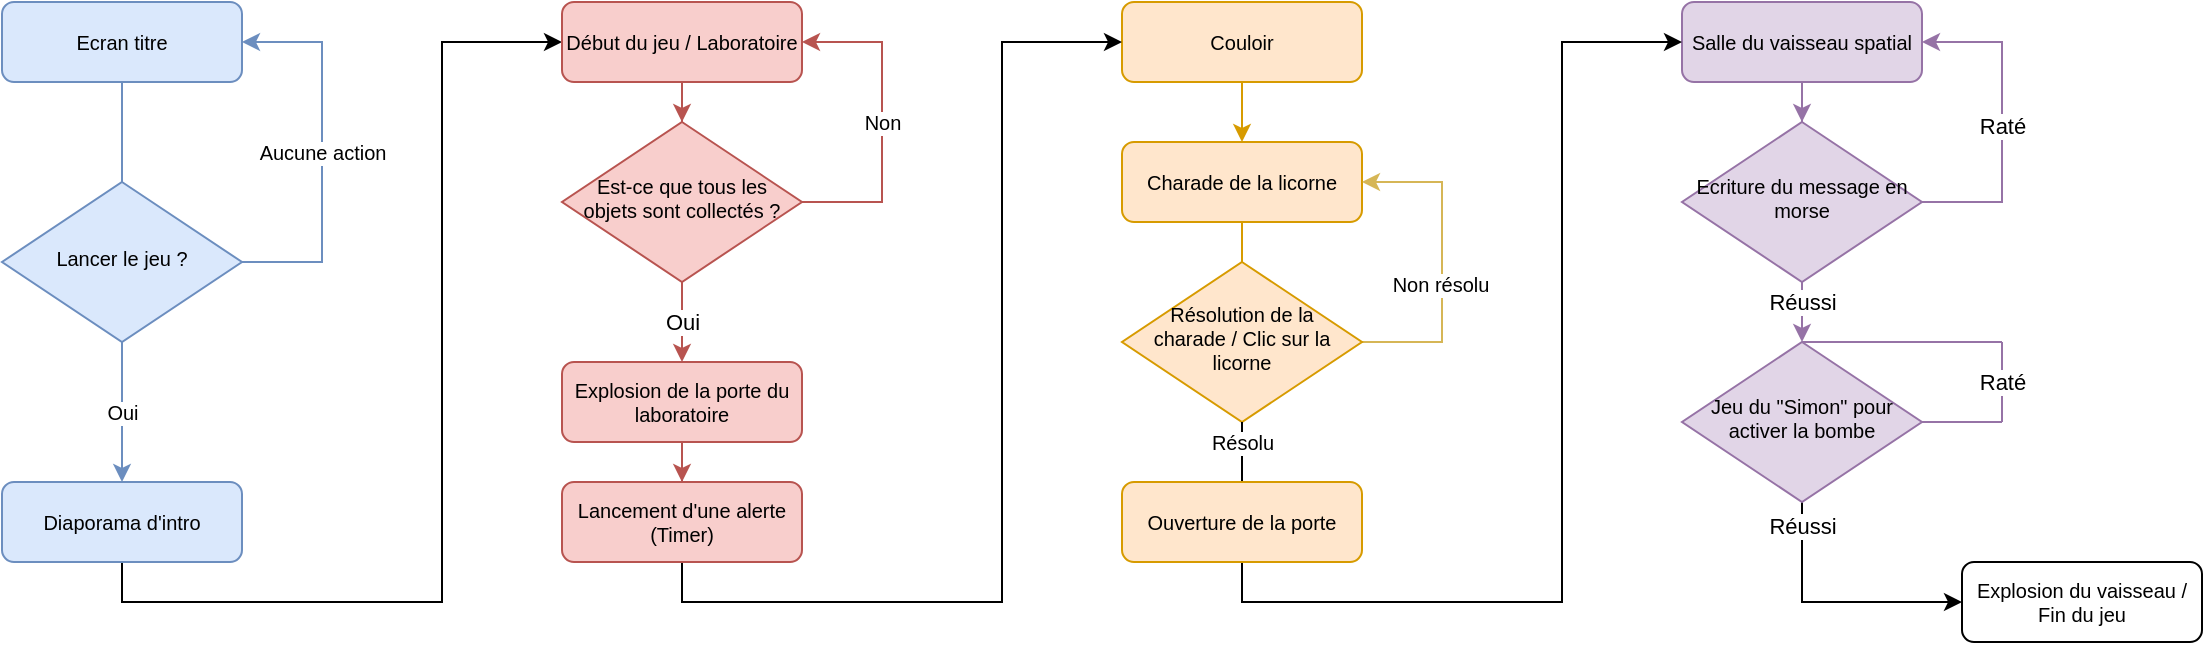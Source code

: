 <mxfile version="20.8.13" type="github">
  <diagram id="C5RBs43oDa-KdzZeNtuy" name="Page-1">
    <mxGraphModel dx="1639" dy="901" grid="1" gridSize="10" guides="1" tooltips="1" connect="1" arrows="1" fold="1" page="1" pageScale="1" pageWidth="1169" pageHeight="827" math="0" shadow="0">
      <root>
        <mxCell id="WIyWlLk6GJQsqaUBKTNV-0" />
        <mxCell id="WIyWlLk6GJQsqaUBKTNV-1" parent="WIyWlLk6GJQsqaUBKTNV-0" />
        <mxCell id="ekEwjsCiFJRmcRerN6un-3" value="Oui" style="edgeStyle=orthogonalEdgeStyle;rounded=0;orthogonalLoop=1;jettySize=auto;html=1;entryX=0.5;entryY=0;entryDx=0;entryDy=0;startArrow=none;fontSize=10;fillColor=#dae8fc;strokeColor=#6c8ebf;" parent="WIyWlLk6GJQsqaUBKTNV-1" source="ekEwjsCiFJRmcRerN6un-4" target="ekEwjsCiFJRmcRerN6un-0" edge="1">
          <mxGeometry relative="1" as="geometry">
            <Array as="points">
              <mxPoint x="100" y="220" />
              <mxPoint x="100" y="220" />
            </Array>
          </mxGeometry>
        </mxCell>
        <mxCell id="WIyWlLk6GJQsqaUBKTNV-3" value="Ecran titre" style="rounded=1;whiteSpace=wrap;html=1;fontSize=10;glass=0;strokeWidth=1;shadow=0;fillColor=#dae8fc;strokeColor=#6c8ebf;" parent="WIyWlLk6GJQsqaUBKTNV-1" vertex="1">
          <mxGeometry x="40" y="40" width="120" height="40" as="geometry" />
        </mxCell>
        <mxCell id="ekEwjsCiFJRmcRerN6un-11" value="" style="edgeStyle=orthogonalEdgeStyle;rounded=0;orthogonalLoop=1;jettySize=auto;html=1;exitX=0.5;exitY=1;exitDx=0;exitDy=0;fontSize=10;entryX=0;entryY=0.5;entryDx=0;entryDy=0;" parent="WIyWlLk6GJQsqaUBKTNV-1" source="ekEwjsCiFJRmcRerN6un-0" target="ekEwjsCiFJRmcRerN6un-10" edge="1">
          <mxGeometry relative="1" as="geometry">
            <mxPoint x="160" y="340" as="sourcePoint" />
            <Array as="points">
              <mxPoint x="100" y="340" />
              <mxPoint x="260" y="340" />
              <mxPoint x="260" y="60" />
            </Array>
          </mxGeometry>
        </mxCell>
        <mxCell id="ekEwjsCiFJRmcRerN6un-0" value="Diaporama d&#39;intro" style="rounded=1;whiteSpace=wrap;html=1;fontSize=10;glass=0;strokeWidth=1;shadow=0;fillColor=#dae8fc;strokeColor=#6c8ebf;" parent="WIyWlLk6GJQsqaUBKTNV-1" vertex="1">
          <mxGeometry x="40" y="280" width="120" height="40" as="geometry" />
        </mxCell>
        <mxCell id="ekEwjsCiFJRmcRerN6un-5" value="" style="edgeStyle=orthogonalEdgeStyle;rounded=0;orthogonalLoop=1;jettySize=auto;html=1;entryX=0.5;entryY=0;entryDx=0;entryDy=0;endArrow=none;fontSize=10;fillColor=#dae8fc;strokeColor=#6c8ebf;" parent="WIyWlLk6GJQsqaUBKTNV-1" source="WIyWlLk6GJQsqaUBKTNV-3" target="ekEwjsCiFJRmcRerN6un-4" edge="1">
          <mxGeometry relative="1" as="geometry">
            <mxPoint x="100" y="80" as="sourcePoint" />
            <mxPoint x="100" y="290" as="targetPoint" />
          </mxGeometry>
        </mxCell>
        <mxCell id="ekEwjsCiFJRmcRerN6un-14" value="Aucune action" style="edgeStyle=orthogonalEdgeStyle;rounded=0;orthogonalLoop=1;jettySize=auto;html=1;entryX=1;entryY=0.5;entryDx=0;entryDy=0;fontSize=10;fillColor=#dae8fc;strokeColor=#6c8ebf;" parent="WIyWlLk6GJQsqaUBKTNV-1" source="ekEwjsCiFJRmcRerN6un-4" target="WIyWlLk6GJQsqaUBKTNV-3" edge="1">
          <mxGeometry relative="1" as="geometry">
            <Array as="points">
              <mxPoint x="200" y="170" />
              <mxPoint x="200" y="60" />
            </Array>
          </mxGeometry>
        </mxCell>
        <mxCell id="ekEwjsCiFJRmcRerN6un-4" value="Lancer le jeu ?" style="rhombus;whiteSpace=wrap;html=1;shadow=0;fontFamily=Helvetica;fontSize=10;align=center;strokeWidth=1;spacing=6;spacingTop=-4;fillColor=#dae8fc;strokeColor=#6c8ebf;" parent="WIyWlLk6GJQsqaUBKTNV-1" vertex="1">
          <mxGeometry x="40" y="130" width="120" height="80" as="geometry" />
        </mxCell>
        <mxCell id="ekEwjsCiFJRmcRerN6un-13" style="edgeStyle=orthogonalEdgeStyle;rounded=0;orthogonalLoop=1;jettySize=auto;html=1;entryX=0.5;entryY=0;entryDx=0;entryDy=0;fontSize=10;fillColor=#f8cecc;strokeColor=#b85450;" parent="WIyWlLk6GJQsqaUBKTNV-1" source="ekEwjsCiFJRmcRerN6un-10" target="ekEwjsCiFJRmcRerN6un-12" edge="1">
          <mxGeometry relative="1" as="geometry" />
        </mxCell>
        <mxCell id="ekEwjsCiFJRmcRerN6un-10" value="Début du jeu / Laboratoire" style="rounded=1;whiteSpace=wrap;html=1;fontSize=10;glass=0;strokeWidth=1;shadow=0;fillColor=#f8cecc;strokeColor=#b85450;" parent="WIyWlLk6GJQsqaUBKTNV-1" vertex="1">
          <mxGeometry x="320" y="40" width="120" height="40" as="geometry" />
        </mxCell>
        <mxCell id="ekEwjsCiFJRmcRerN6un-15" value="Non" style="edgeStyle=orthogonalEdgeStyle;rounded=0;orthogonalLoop=1;jettySize=auto;html=1;entryX=1;entryY=0.5;entryDx=0;entryDy=0;fontSize=10;fillColor=#f8cecc;strokeColor=#b85450;" parent="WIyWlLk6GJQsqaUBKTNV-1" source="ekEwjsCiFJRmcRerN6un-12" target="ekEwjsCiFJRmcRerN6un-10" edge="1">
          <mxGeometry relative="1" as="geometry">
            <Array as="points">
              <mxPoint x="480" y="140" />
              <mxPoint x="480" y="60" />
            </Array>
          </mxGeometry>
        </mxCell>
        <mxCell id="Dl1eq_BeVg3rwWrBzj42-16" value="Oui" style="edgeStyle=orthogonalEdgeStyle;rounded=0;orthogonalLoop=1;jettySize=auto;html=1;entryX=0.5;entryY=0;entryDx=0;entryDy=0;fillColor=#f8cecc;strokeColor=#b85450;" edge="1" parent="WIyWlLk6GJQsqaUBKTNV-1" source="ekEwjsCiFJRmcRerN6un-12" target="Dl1eq_BeVg3rwWrBzj42-15">
          <mxGeometry relative="1" as="geometry">
            <Array as="points">
              <mxPoint x="380" y="190" />
              <mxPoint x="380" y="190" />
            </Array>
            <mxPoint as="offset" />
          </mxGeometry>
        </mxCell>
        <mxCell id="ekEwjsCiFJRmcRerN6un-12" value="Est-ce que tous les objets sont collectés ?" style="rhombus;whiteSpace=wrap;html=1;shadow=0;fontFamily=Helvetica;fontSize=10;align=center;strokeWidth=1;spacing=6;spacingTop=-4;fillColor=#f8cecc;strokeColor=#b85450;" parent="WIyWlLk6GJQsqaUBKTNV-1" vertex="1">
          <mxGeometry x="320" y="100" width="120" height="80" as="geometry" />
        </mxCell>
        <mxCell id="ekEwjsCiFJRmcRerN6un-20" style="edgeStyle=orthogonalEdgeStyle;rounded=0;orthogonalLoop=1;jettySize=auto;html=1;fontSize=10;fillColor=#ffe6cc;strokeColor=#d79b00;" parent="WIyWlLk6GJQsqaUBKTNV-1" source="ekEwjsCiFJRmcRerN6un-19" target="ekEwjsCiFJRmcRerN6un-21" edge="1">
          <mxGeometry relative="1" as="geometry">
            <mxPoint x="660.0" y="120" as="targetPoint" />
          </mxGeometry>
        </mxCell>
        <mxCell id="ekEwjsCiFJRmcRerN6un-19" value="Couloir" style="rounded=1;whiteSpace=wrap;html=1;fontSize=10;glass=0;strokeWidth=1;shadow=0;fillColor=#ffe6cc;strokeColor=#d79b00;" parent="WIyWlLk6GJQsqaUBKTNV-1" vertex="1">
          <mxGeometry x="600" y="40" width="120" height="40" as="geometry" />
        </mxCell>
        <mxCell id="ekEwjsCiFJRmcRerN6un-23" style="edgeStyle=orthogonalEdgeStyle;rounded=0;orthogonalLoop=1;jettySize=auto;html=1;fontSize=10;fillColor=#ffe6cc;strokeColor=#d79b00;" parent="WIyWlLk6GJQsqaUBKTNV-1" source="ekEwjsCiFJRmcRerN6un-21" edge="1">
          <mxGeometry relative="1" as="geometry">
            <mxPoint x="660" y="200" as="targetPoint" />
          </mxGeometry>
        </mxCell>
        <mxCell id="ekEwjsCiFJRmcRerN6un-21" value="Charade de la licorne" style="rounded=1;whiteSpace=wrap;html=1;fontSize=10;glass=0;strokeWidth=1;shadow=0;fillColor=#ffe6cc;strokeColor=#d79b00;" parent="WIyWlLk6GJQsqaUBKTNV-1" vertex="1">
          <mxGeometry x="600" y="110" width="120" height="40" as="geometry" />
        </mxCell>
        <mxCell id="ekEwjsCiFJRmcRerN6un-25" style="edgeStyle=orthogonalEdgeStyle;rounded=0;orthogonalLoop=1;jettySize=auto;html=1;fontSize=10;entryX=1;entryY=0.5;entryDx=0;entryDy=0;fillColor=#fff2cc;strokeColor=#d6b656;" parent="WIyWlLk6GJQsqaUBKTNV-1" source="ekEwjsCiFJRmcRerN6un-24" target="ekEwjsCiFJRmcRerN6un-21" edge="1">
          <mxGeometry relative="1" as="geometry">
            <mxPoint x="760" y="140" as="targetPoint" />
            <Array as="points">
              <mxPoint x="760" y="210" />
              <mxPoint x="760" y="130" />
            </Array>
          </mxGeometry>
        </mxCell>
        <mxCell id="ekEwjsCiFJRmcRerN6un-26" value="Non résolu" style="edgeLabel;html=1;align=center;verticalAlign=middle;resizable=0;points=[];fontSize=10;" parent="ekEwjsCiFJRmcRerN6un-25" vertex="1" connectable="0">
          <mxGeometry x="0.119" y="1" relative="1" as="geometry">
            <mxPoint y="20" as="offset" />
          </mxGeometry>
        </mxCell>
        <mxCell id="ekEwjsCiFJRmcRerN6un-24" value="Résolution de la charade / Clic sur la licorne" style="rhombus;whiteSpace=wrap;html=1;shadow=0;fontFamily=Helvetica;fontSize=10;align=center;strokeWidth=1;spacing=6;spacingTop=-4;fillColor=#ffe6cc;strokeColor=#d79b00;" parent="WIyWlLk6GJQsqaUBKTNV-1" vertex="1">
          <mxGeometry x="600" y="170" width="120" height="80" as="geometry" />
        </mxCell>
        <mxCell id="Dl1eq_BeVg3rwWrBzj42-22" style="edgeStyle=orthogonalEdgeStyle;rounded=0;orthogonalLoop=1;jettySize=auto;html=1;fillColor=#e1d5e7;strokeColor=#9673a6;" edge="1" parent="WIyWlLk6GJQsqaUBKTNV-1" source="ekEwjsCiFJRmcRerN6un-28" target="Dl1eq_BeVg3rwWrBzj42-21">
          <mxGeometry relative="1" as="geometry" />
        </mxCell>
        <mxCell id="ekEwjsCiFJRmcRerN6un-28" value="Salle du vaisseau spatial" style="rounded=1;whiteSpace=wrap;html=1;fontSize=10;glass=0;strokeWidth=1;shadow=0;fillColor=#e1d5e7;strokeColor=#9673a6;" parent="WIyWlLk6GJQsqaUBKTNV-1" vertex="1">
          <mxGeometry x="880" y="40" width="120" height="40" as="geometry" />
        </mxCell>
        <mxCell id="Dl1eq_BeVg3rwWrBzj42-6" value="Réussi" style="edgeStyle=orthogonalEdgeStyle;rounded=0;orthogonalLoop=1;jettySize=auto;html=1;entryX=0;entryY=0.5;entryDx=0;entryDy=0;" edge="1" parent="WIyWlLk6GJQsqaUBKTNV-1" source="Dl1eq_BeVg3rwWrBzj42-4" target="Dl1eq_BeVg3rwWrBzj42-12">
          <mxGeometry x="-0.818" relative="1" as="geometry">
            <mxPoint x="940" y="320" as="targetPoint" />
            <Array as="points">
              <mxPoint x="940" y="340" />
            </Array>
            <mxPoint as="offset" />
          </mxGeometry>
        </mxCell>
        <mxCell id="Dl1eq_BeVg3rwWrBzj42-4" value="Jeu du &quot;Simon&quot; pour activer la bombe" style="rhombus;whiteSpace=wrap;html=1;shadow=0;fontFamily=Helvetica;fontSize=10;align=center;strokeWidth=1;spacing=6;spacingTop=-4;fillColor=#e1d5e7;strokeColor=#9673a6;" vertex="1" parent="WIyWlLk6GJQsqaUBKTNV-1">
          <mxGeometry x="880" y="210" width="120" height="80" as="geometry" />
        </mxCell>
        <mxCell id="Dl1eq_BeVg3rwWrBzj42-12" value="Explosion du vaisseau / Fin du jeu" style="rounded=1;whiteSpace=wrap;html=1;fontSize=10;glass=0;strokeWidth=1;shadow=0;" vertex="1" parent="WIyWlLk6GJQsqaUBKTNV-1">
          <mxGeometry x="1020" y="320" width="120" height="40" as="geometry" />
        </mxCell>
        <mxCell id="Dl1eq_BeVg3rwWrBzj42-34" style="edgeStyle=orthogonalEdgeStyle;rounded=0;orthogonalLoop=1;jettySize=auto;html=1;entryX=0.5;entryY=0;entryDx=0;entryDy=0;strokeColor=#b85450;fillColor=#f8cecc;" edge="1" parent="WIyWlLk6GJQsqaUBKTNV-1" source="Dl1eq_BeVg3rwWrBzj42-15" target="Dl1eq_BeVg3rwWrBzj42-32">
          <mxGeometry relative="1" as="geometry" />
        </mxCell>
        <mxCell id="Dl1eq_BeVg3rwWrBzj42-15" value="Explosion de la porte du laboratoire" style="rounded=1;whiteSpace=wrap;html=1;fontSize=10;glass=0;strokeWidth=1;shadow=0;fillColor=#f8cecc;strokeColor=#b85450;" vertex="1" parent="WIyWlLk6GJQsqaUBKTNV-1">
          <mxGeometry x="320" y="220" width="120" height="40" as="geometry" />
        </mxCell>
        <mxCell id="Dl1eq_BeVg3rwWrBzj42-19" value="Résolu" style="edgeStyle=orthogonalEdgeStyle;rounded=0;orthogonalLoop=1;jettySize=auto;html=1;fontSize=10;endArrow=none;" edge="1" parent="WIyWlLk6GJQsqaUBKTNV-1" source="ekEwjsCiFJRmcRerN6un-24" target="Dl1eq_BeVg3rwWrBzj42-18">
          <mxGeometry x="0.2" relative="1" as="geometry">
            <mxPoint x="880" y="60" as="targetPoint" />
            <Array as="points" />
            <mxPoint as="offset" />
            <mxPoint x="660" y="260" as="sourcePoint" />
          </mxGeometry>
        </mxCell>
        <mxCell id="Dl1eq_BeVg3rwWrBzj42-20" style="edgeStyle=orthogonalEdgeStyle;rounded=0;orthogonalLoop=1;jettySize=auto;html=1;entryX=0;entryY=0.5;entryDx=0;entryDy=0;" edge="1" parent="WIyWlLk6GJQsqaUBKTNV-1" source="Dl1eq_BeVg3rwWrBzj42-18" target="ekEwjsCiFJRmcRerN6un-28">
          <mxGeometry relative="1" as="geometry">
            <Array as="points">
              <mxPoint x="660" y="340" />
              <mxPoint x="820" y="340" />
              <mxPoint x="820" y="60" />
            </Array>
          </mxGeometry>
        </mxCell>
        <mxCell id="Dl1eq_BeVg3rwWrBzj42-18" value="Ouverture de la porte" style="rounded=1;whiteSpace=wrap;html=1;fontSize=10;glass=0;strokeWidth=1;shadow=0;fillColor=#ffe6cc;strokeColor=#d79b00;" vertex="1" parent="WIyWlLk6GJQsqaUBKTNV-1">
          <mxGeometry x="600" y="280" width="120" height="40" as="geometry" />
        </mxCell>
        <mxCell id="Dl1eq_BeVg3rwWrBzj42-24" style="edgeStyle=orthogonalEdgeStyle;rounded=0;orthogonalLoop=1;jettySize=auto;html=1;entryX=1;entryY=0.5;entryDx=0;entryDy=0;fillColor=#e1d5e7;strokeColor=#9673a6;" edge="1" parent="WIyWlLk6GJQsqaUBKTNV-1" source="Dl1eq_BeVg3rwWrBzj42-21" target="ekEwjsCiFJRmcRerN6un-28">
          <mxGeometry relative="1" as="geometry">
            <Array as="points">
              <mxPoint x="1040" y="140" />
              <mxPoint x="1040" y="60" />
            </Array>
          </mxGeometry>
        </mxCell>
        <mxCell id="Dl1eq_BeVg3rwWrBzj42-25" value="Raté" style="edgeLabel;html=1;align=center;verticalAlign=middle;resizable=0;points=[];" vertex="1" connectable="0" parent="Dl1eq_BeVg3rwWrBzj42-24">
          <mxGeometry x="-0.127" y="1" relative="1" as="geometry">
            <mxPoint x="1" y="-8" as="offset" />
          </mxGeometry>
        </mxCell>
        <mxCell id="Dl1eq_BeVg3rwWrBzj42-27" value="Réussi" style="edgeStyle=orthogonalEdgeStyle;rounded=0;orthogonalLoop=1;jettySize=auto;html=1;entryX=0.5;entryY=0;entryDx=0;entryDy=0;fillColor=#e1d5e7;strokeColor=#9673a6;" edge="1" parent="WIyWlLk6GJQsqaUBKTNV-1" source="Dl1eq_BeVg3rwWrBzj42-21" target="Dl1eq_BeVg3rwWrBzj42-4">
          <mxGeometry x="0.2" relative="1" as="geometry">
            <mxPoint as="offset" />
          </mxGeometry>
        </mxCell>
        <mxCell id="Dl1eq_BeVg3rwWrBzj42-21" value="Ecriture du message en morse" style="rhombus;whiteSpace=wrap;html=1;shadow=0;fontFamily=Helvetica;fontSize=10;align=center;strokeWidth=1;spacing=6;spacingTop=-4;fillColor=#e1d5e7;strokeColor=#9673a6;" vertex="1" parent="WIyWlLk6GJQsqaUBKTNV-1">
          <mxGeometry x="880" y="100" width="120" height="80" as="geometry" />
        </mxCell>
        <mxCell id="Dl1eq_BeVg3rwWrBzj42-29" value="" style="endArrow=none;html=1;rounded=0;strokeColor=#9673a6;fillColor=#e1d5e7;" edge="1" parent="WIyWlLk6GJQsqaUBKTNV-1">
          <mxGeometry width="50" height="50" relative="1" as="geometry">
            <mxPoint x="1000" y="250" as="sourcePoint" />
            <mxPoint x="1040" y="250" as="targetPoint" />
          </mxGeometry>
        </mxCell>
        <mxCell id="Dl1eq_BeVg3rwWrBzj42-30" value="Raté" style="endArrow=none;html=1;rounded=0;strokeColor=#9673a6;fillColor=#e1d5e7;" edge="1" parent="WIyWlLk6GJQsqaUBKTNV-1">
          <mxGeometry width="50" height="50" relative="1" as="geometry">
            <mxPoint x="1040" y="250" as="sourcePoint" />
            <mxPoint x="1040" y="210" as="targetPoint" />
          </mxGeometry>
        </mxCell>
        <mxCell id="Dl1eq_BeVg3rwWrBzj42-31" value="" style="endArrow=none;html=1;rounded=0;strokeColor=#9673a6;exitX=0.5;exitY=0;exitDx=0;exitDy=0;fillColor=#e1d5e7;" edge="1" parent="WIyWlLk6GJQsqaUBKTNV-1" source="Dl1eq_BeVg3rwWrBzj42-4">
          <mxGeometry width="50" height="50" relative="1" as="geometry">
            <mxPoint x="970" y="260" as="sourcePoint" />
            <mxPoint x="1040" y="210" as="targetPoint" />
          </mxGeometry>
        </mxCell>
        <mxCell id="Dl1eq_BeVg3rwWrBzj42-33" style="edgeStyle=orthogonalEdgeStyle;rounded=0;orthogonalLoop=1;jettySize=auto;html=1;entryX=0;entryY=0.5;entryDx=0;entryDy=0;strokeColor=default;" edge="1" parent="WIyWlLk6GJQsqaUBKTNV-1" source="Dl1eq_BeVg3rwWrBzj42-32" target="ekEwjsCiFJRmcRerN6un-19">
          <mxGeometry relative="1" as="geometry">
            <Array as="points">
              <mxPoint x="380" y="340" />
              <mxPoint x="540" y="340" />
              <mxPoint x="540" y="60" />
            </Array>
          </mxGeometry>
        </mxCell>
        <mxCell id="Dl1eq_BeVg3rwWrBzj42-32" value="Lancement d&#39;une alerte (Timer)" style="rounded=1;whiteSpace=wrap;html=1;fontSize=10;glass=0;strokeWidth=1;shadow=0;fillColor=#f8cecc;strokeColor=#b85450;" vertex="1" parent="WIyWlLk6GJQsqaUBKTNV-1">
          <mxGeometry x="320" y="280" width="120" height="40" as="geometry" />
        </mxCell>
      </root>
    </mxGraphModel>
  </diagram>
</mxfile>
